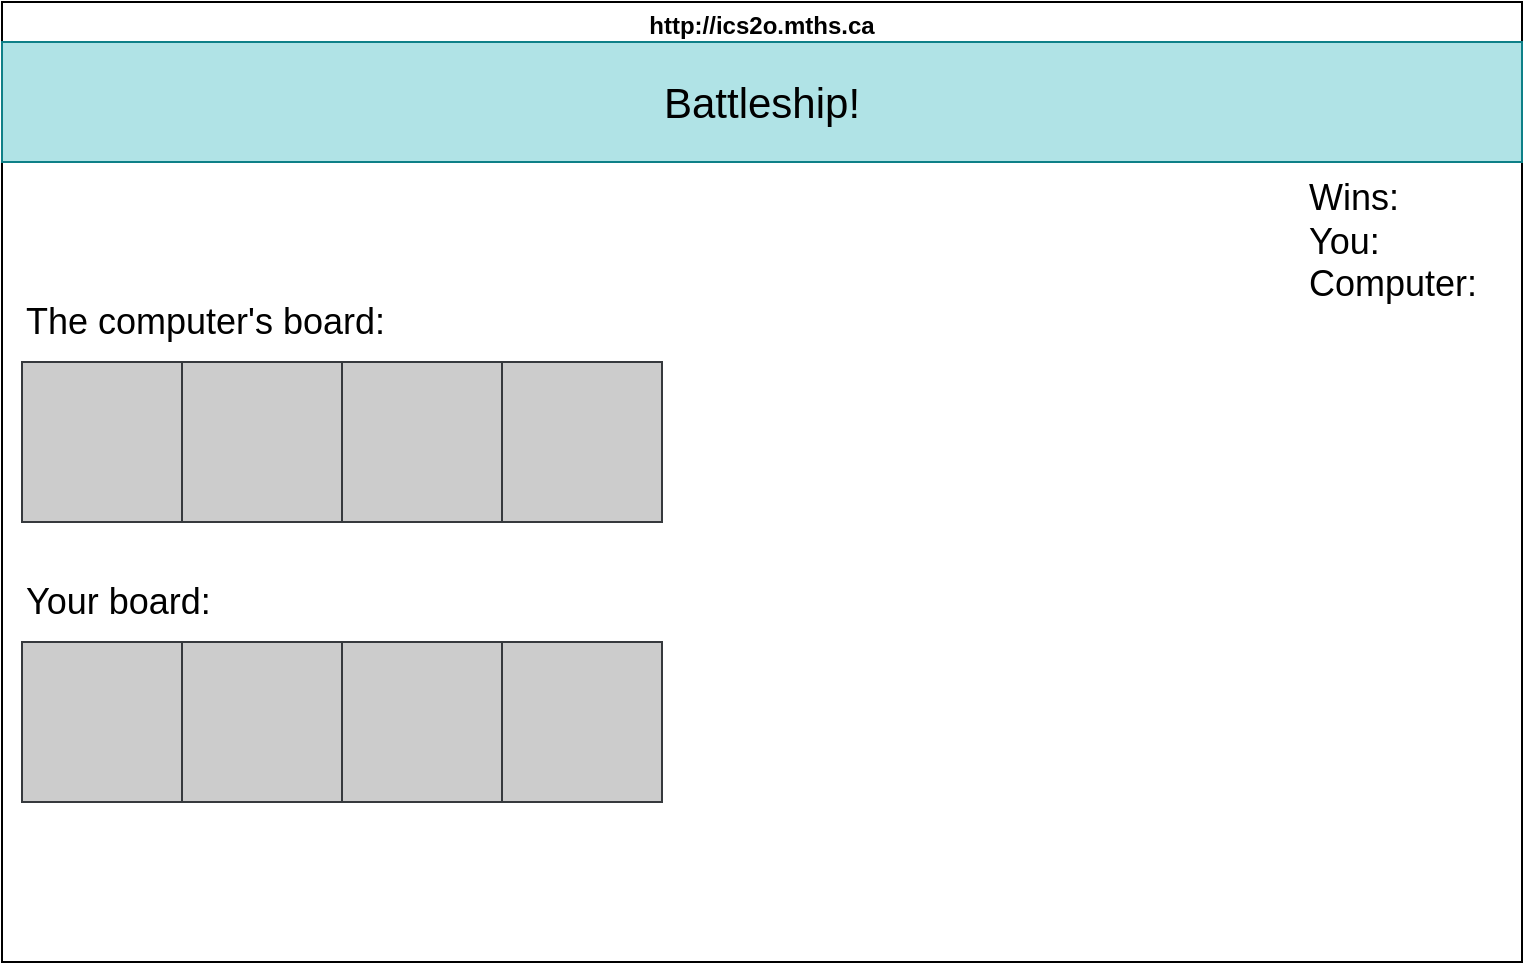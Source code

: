 <mxfile>
    <diagram id="jdOtyEh0nUWl3PSQi1tV" name="Page-1">
        <mxGraphModel dx="606" dy="531" grid="1" gridSize="10" guides="1" tooltips="1" connect="1" arrows="1" fold="1" page="1" pageScale="1" pageWidth="827" pageHeight="1169" background="#ffffff" math="0" shadow="0">
            <root>
                <mxCell id="0"/>
                <mxCell id="1" parent="0"/>
                <mxCell id="2" value="http://ics2o.mths.ca" style="swimlane;whiteSpace=wrap;html=1;" vertex="1" parent="1">
                    <mxGeometry x="40" y="40" width="760" height="480" as="geometry"/>
                </mxCell>
                <mxCell id="3" value="Battleship!" style="whiteSpace=wrap;html=1;fontSize=21;fillColor=#b0e3e6;strokeColor=#0e8088;fontColor=#000000;" vertex="1" parent="2">
                    <mxGeometry y="20" width="760" height="60" as="geometry"/>
                </mxCell>
                <mxCell id="6" value="" style="whiteSpace=wrap;html=1;aspect=fixed;fillColor=#CCCCCC;strokeColor=#36393d;" vertex="1" parent="2">
                    <mxGeometry x="10" y="180" width="80" height="80" as="geometry"/>
                </mxCell>
                <mxCell id="9" value="" style="whiteSpace=wrap;html=1;aspect=fixed;fillColor=#CCCCCC;strokeColor=#36393d;" vertex="1" parent="2">
                    <mxGeometry x="250" y="180" width="80" height="80" as="geometry"/>
                </mxCell>
                <mxCell id="8" value="" style="whiteSpace=wrap;html=1;aspect=fixed;fillColor=#CCCCCC;strokeColor=#36393d;" vertex="1" parent="2">
                    <mxGeometry x="170" y="180" width="80" height="80" as="geometry"/>
                </mxCell>
                <mxCell id="7" value="" style="whiteSpace=wrap;html=1;aspect=fixed;fillColor=#CCCCCC;strokeColor=#36393d;direction=south;" vertex="1" parent="2">
                    <mxGeometry x="90" y="180" width="80" height="80" as="geometry"/>
                </mxCell>
                <mxCell id="12" value="&lt;div style=&quot;text-align: left;&quot;&gt;&lt;span style=&quot;background-color: initial;&quot;&gt;Wins:&lt;/span&gt;&lt;/div&gt;&lt;div style=&quot;text-align: left;&quot;&gt;You:&lt;/div&gt;&lt;div style=&quot;text-align: left;&quot;&gt;&lt;span style=&quot;background-color: initial;&quot;&gt;Computer:&lt;/span&gt;&lt;/div&gt;" style="text;html=1;align=center;verticalAlign=middle;resizable=0;points=[];autosize=1;strokeColor=none;fillColor=none;fontColor=#000000;fontSize=18;" vertex="1" parent="2">
                    <mxGeometry x="640" y="80" width="110" height="80" as="geometry"/>
                </mxCell>
                <mxCell id="16" value="" style="whiteSpace=wrap;html=1;aspect=fixed;fillColor=#CCCCCC;strokeColor=#36393d;" vertex="1" parent="2">
                    <mxGeometry x="250" y="320" width="80" height="80" as="geometry"/>
                </mxCell>
                <mxCell id="15" value="" style="whiteSpace=wrap;html=1;aspect=fixed;fillColor=#CCCCCC;strokeColor=#36393d;" vertex="1" parent="2">
                    <mxGeometry x="170" y="320" width="80" height="80" as="geometry"/>
                </mxCell>
                <mxCell id="14" value="" style="whiteSpace=wrap;html=1;aspect=fixed;fillColor=#CCCCCC;strokeColor=#36393d;" vertex="1" parent="2">
                    <mxGeometry x="90" y="320" width="80" height="80" as="geometry"/>
                </mxCell>
                <mxCell id="13" value="" style="whiteSpace=wrap;html=1;aspect=fixed;fillColor=#CCCCCC;strokeColor=#36393d;" vertex="1" parent="2">
                    <mxGeometry x="10" y="320" width="80" height="80" as="geometry"/>
                </mxCell>
                <mxCell id="18" value="The computer's board:" style="text;html=1;align=left;verticalAlign=middle;resizable=0;points=[];autosize=1;strokeColor=none;fillColor=none;fontSize=18;fontColor=#000000;" vertex="1" parent="2">
                    <mxGeometry x="10" y="140" width="200" height="40" as="geometry"/>
                </mxCell>
                <mxCell id="19" value="Your board:" style="text;html=1;align=left;verticalAlign=middle;resizable=0;points=[];autosize=1;strokeColor=none;fillColor=none;fontSize=18;fontColor=#000000;" vertex="1" parent="2">
                    <mxGeometry x="10" y="280" width="120" height="40" as="geometry"/>
                </mxCell>
            </root>
        </mxGraphModel>
    </diagram>
</mxfile>